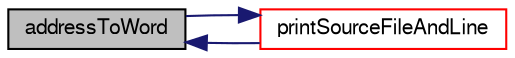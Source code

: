digraph "addressToWord"
{
  bgcolor="transparent";
  edge [fontname="FreeSans",fontsize="10",labelfontname="FreeSans",labelfontsize="10"];
  node [fontname="FreeSans",fontsize="10",shape=record];
  rankdir="LR";
  Node129570 [label="addressToWord",height=0.2,width=0.4,color="black", fillcolor="grey75", style="filled", fontcolor="black"];
  Node129570 -> Node129571 [dir="back",color="midnightblue",fontsize="10",style="solid",fontname="FreeSans"];
  Node129571 [label="printSourceFileAndLine",height=0.2,width=0.4,color="red",URL="$a21124.html#acef53166bf4ca64567faafac3eaa8e04"];
  Node129571 -> Node129570 [dir="back",color="midnightblue",fontsize="10",style="solid",fontname="FreeSans"];
}
